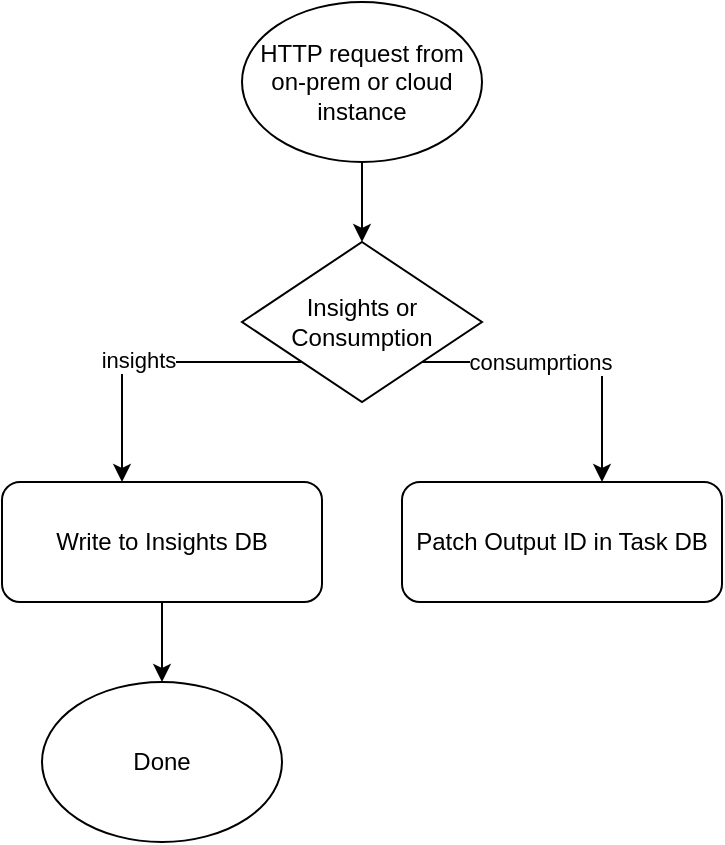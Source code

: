 <mxfile version="20.0.4" type="github">
  <diagram id="_z7J9TWY1c6EhE4XDfh3" name="Page-1">
    <mxGraphModel dx="1018" dy="592" grid="1" gridSize="10" guides="1" tooltips="1" connect="1" arrows="1" fold="1" page="1" pageScale="1" pageWidth="827" pageHeight="1169" math="0" shadow="0">
      <root>
        <mxCell id="0" />
        <mxCell id="1" parent="0" />
        <mxCell id="0Ff3-hqbQeK48gbbymod-4" style="edgeStyle=orthogonalEdgeStyle;rounded=0;orthogonalLoop=1;jettySize=auto;html=1;entryX=0.5;entryY=0;entryDx=0;entryDy=0;" edge="1" parent="1" source="0Ff3-hqbQeK48gbbymod-1" target="0Ff3-hqbQeK48gbbymod-3">
          <mxGeometry relative="1" as="geometry" />
        </mxCell>
        <mxCell id="0Ff3-hqbQeK48gbbymod-1" value="HTTP request from on-prem or cloud instance" style="ellipse;whiteSpace=wrap;html=1;" vertex="1" parent="1">
          <mxGeometry x="360" y="40" width="120" height="80" as="geometry" />
        </mxCell>
        <mxCell id="0Ff3-hqbQeK48gbbymod-12" style="edgeStyle=orthogonalEdgeStyle;rounded=0;orthogonalLoop=1;jettySize=auto;html=1;entryX=0.5;entryY=0;entryDx=0;entryDy=0;" edge="1" parent="1" source="0Ff3-hqbQeK48gbbymod-2" target="0Ff3-hqbQeK48gbbymod-11">
          <mxGeometry relative="1" as="geometry" />
        </mxCell>
        <mxCell id="0Ff3-hqbQeK48gbbymod-2" value="Write to Insights DB" style="rounded=1;whiteSpace=wrap;html=1;" vertex="1" parent="1">
          <mxGeometry x="240" y="280" width="160" height="60" as="geometry" />
        </mxCell>
        <mxCell id="0Ff3-hqbQeK48gbbymod-5" style="edgeStyle=orthogonalEdgeStyle;rounded=0;orthogonalLoop=1;jettySize=auto;html=1;" edge="1" parent="1" source="0Ff3-hqbQeK48gbbymod-3" target="0Ff3-hqbQeK48gbbymod-2">
          <mxGeometry relative="1" as="geometry">
            <Array as="points">
              <mxPoint x="300" y="220" />
            </Array>
          </mxGeometry>
        </mxCell>
        <mxCell id="0Ff3-hqbQeK48gbbymod-9" value="insights" style="edgeLabel;html=1;align=center;verticalAlign=middle;resizable=0;points=[];" vertex="1" connectable="0" parent="0Ff3-hqbQeK48gbbymod-5">
          <mxGeometry x="0.093" y="-1" relative="1" as="geometry">
            <mxPoint as="offset" />
          </mxGeometry>
        </mxCell>
        <mxCell id="0Ff3-hqbQeK48gbbymod-7" style="edgeStyle=orthogonalEdgeStyle;rounded=0;orthogonalLoop=1;jettySize=auto;html=1;" edge="1" parent="1" source="0Ff3-hqbQeK48gbbymod-3" target="0Ff3-hqbQeK48gbbymod-6">
          <mxGeometry relative="1" as="geometry">
            <Array as="points">
              <mxPoint x="540" y="220" />
            </Array>
          </mxGeometry>
        </mxCell>
        <mxCell id="0Ff3-hqbQeK48gbbymod-10" value="consumprtions" style="edgeLabel;html=1;align=center;verticalAlign=middle;resizable=0;points=[];" vertex="1" connectable="0" parent="0Ff3-hqbQeK48gbbymod-7">
          <mxGeometry x="-0.213" relative="1" as="geometry">
            <mxPoint as="offset" />
          </mxGeometry>
        </mxCell>
        <mxCell id="0Ff3-hqbQeK48gbbymod-3" value="Insights or Consumption" style="rhombus;whiteSpace=wrap;html=1;" vertex="1" parent="1">
          <mxGeometry x="360" y="160" width="120" height="80" as="geometry" />
        </mxCell>
        <mxCell id="0Ff3-hqbQeK48gbbymod-6" value="Patch Output ID in Task DB" style="rounded=1;whiteSpace=wrap;html=1;" vertex="1" parent="1">
          <mxGeometry x="440" y="280" width="160" height="60" as="geometry" />
        </mxCell>
        <mxCell id="0Ff3-hqbQeK48gbbymod-11" value="Done" style="ellipse;whiteSpace=wrap;html=1;" vertex="1" parent="1">
          <mxGeometry x="260" y="380" width="120" height="80" as="geometry" />
        </mxCell>
      </root>
    </mxGraphModel>
  </diagram>
</mxfile>
